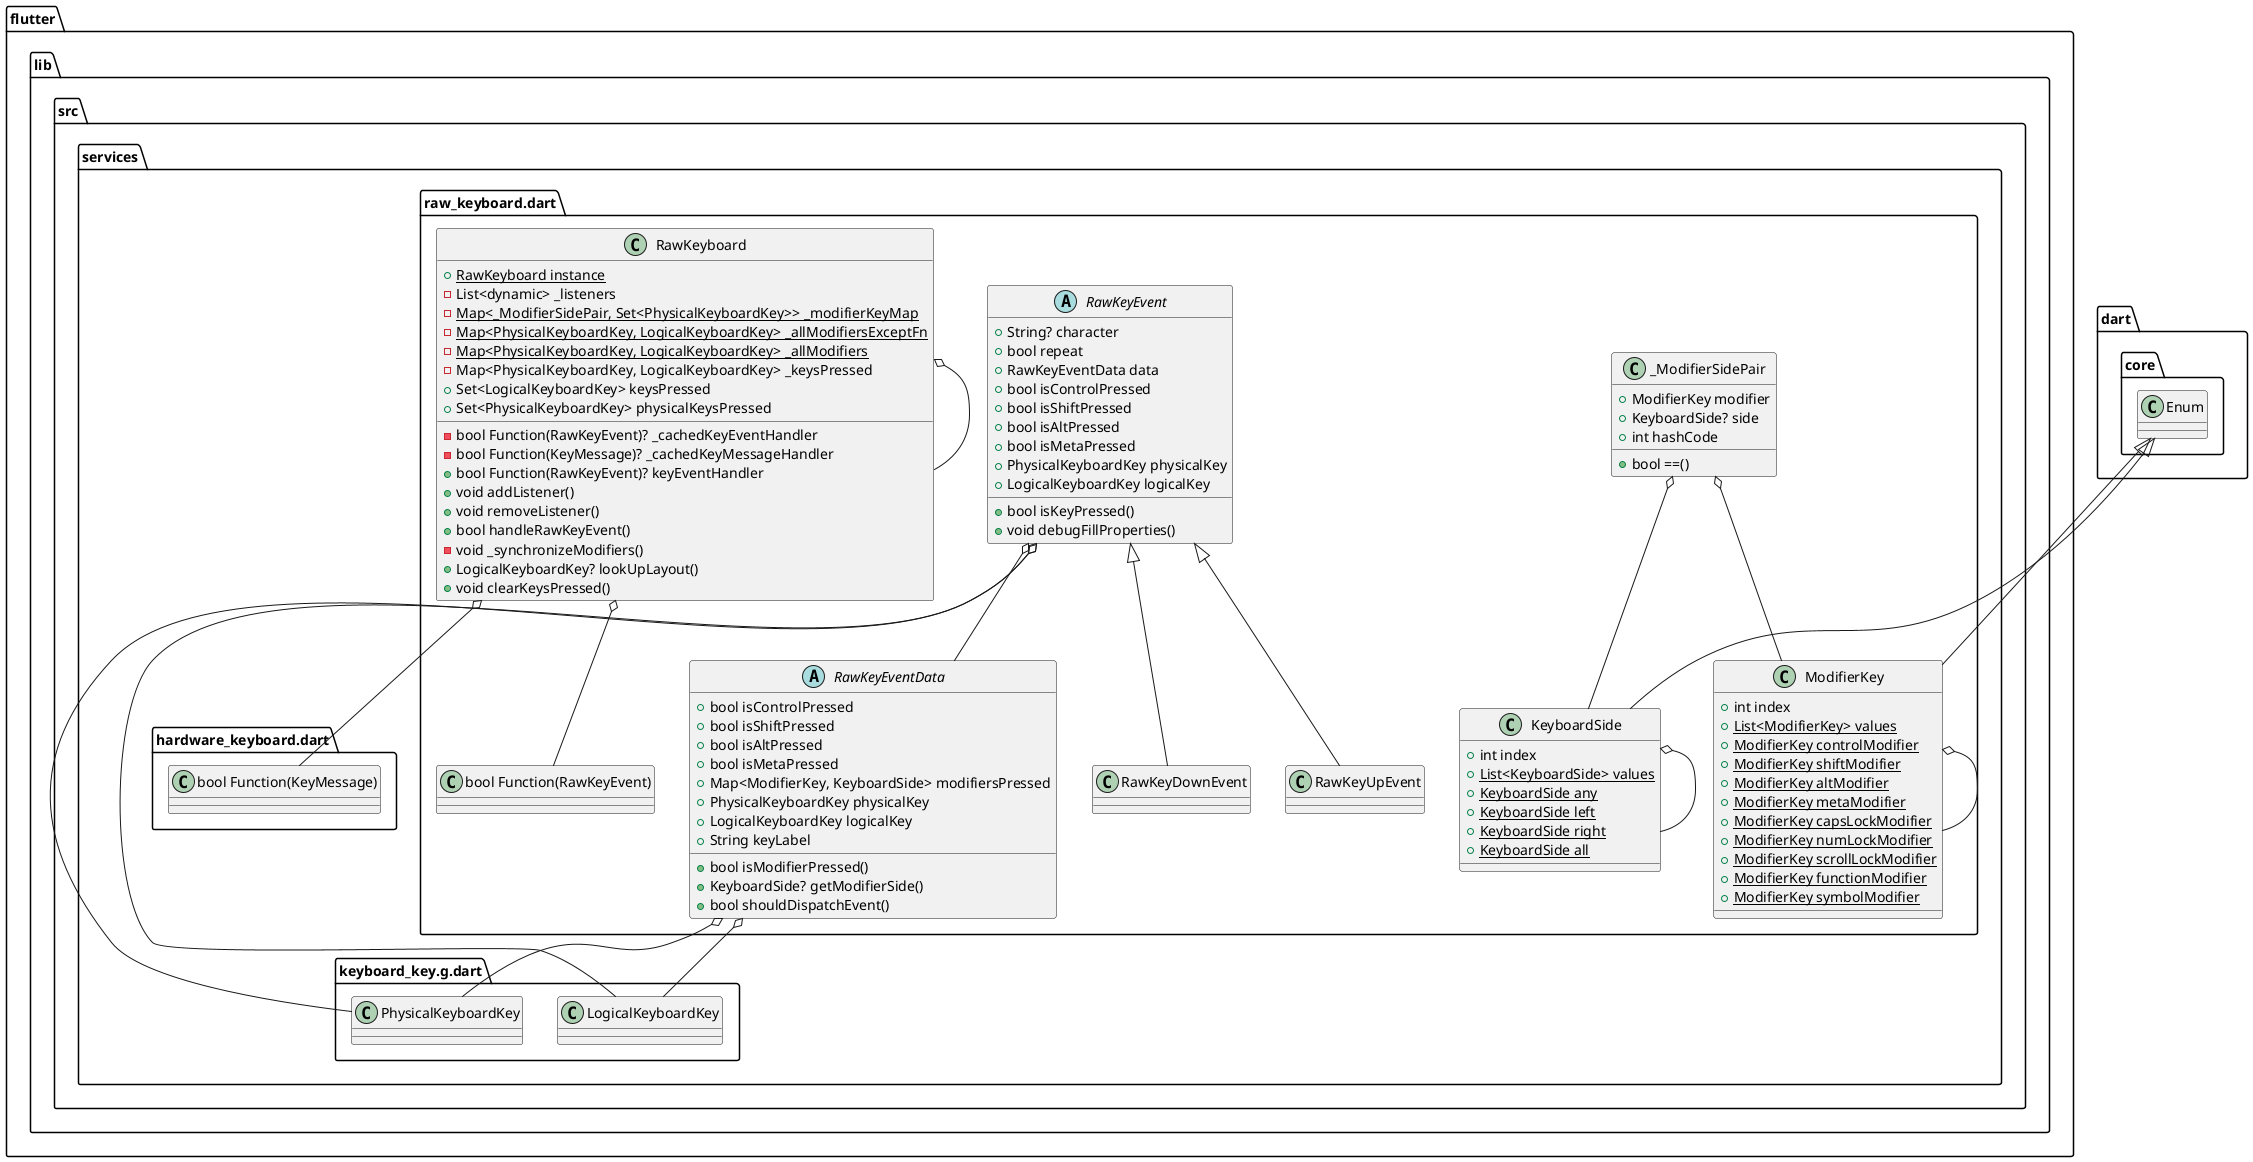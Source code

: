 @startuml
set namespaceSeparator ::

abstract class "flutter::lib::src::services::raw_keyboard.dart::RawKeyEventData" {
  +bool isControlPressed
  +bool isShiftPressed
  +bool isAltPressed
  +bool isMetaPressed
  +Map<ModifierKey, KeyboardSide> modifiersPressed
  +PhysicalKeyboardKey physicalKey
  +LogicalKeyboardKey logicalKey
  +String keyLabel
  +bool isModifierPressed()
  +KeyboardSide? getModifierSide()
  +bool shouldDispatchEvent()
}

"flutter::lib::src::services::raw_keyboard.dart::RawKeyEventData" o-- "flutter::lib::src::services::keyboard_key.g.dart::PhysicalKeyboardKey"
"flutter::lib::src::services::raw_keyboard.dart::RawKeyEventData" o-- "flutter::lib::src::services::keyboard_key.g.dart::LogicalKeyboardKey"

abstract class "flutter::lib::src::services::raw_keyboard.dart::RawKeyEvent" {
  +String? character
  +bool repeat
  +RawKeyEventData data
  +bool isControlPressed
  +bool isShiftPressed
  +bool isAltPressed
  +bool isMetaPressed
  +PhysicalKeyboardKey physicalKey
  +LogicalKeyboardKey logicalKey
  +bool isKeyPressed()
  +void debugFillProperties()
}

"flutter::lib::src::services::raw_keyboard.dart::RawKeyEvent" o-- "flutter::lib::src::services::raw_keyboard.dart::RawKeyEventData"
"flutter::lib::src::services::raw_keyboard.dart::RawKeyEvent" o-- "flutter::lib::src::services::keyboard_key.g.dart::PhysicalKeyboardKey"
"flutter::lib::src::services::raw_keyboard.dart::RawKeyEvent" o-- "flutter::lib::src::services::keyboard_key.g.dart::LogicalKeyboardKey"

class "flutter::lib::src::services::raw_keyboard.dart::RawKeyDownEvent" {
}

"flutter::lib::src::services::raw_keyboard.dart::RawKeyEvent" <|-- "flutter::lib::src::services::raw_keyboard.dart::RawKeyDownEvent"

class "flutter::lib::src::services::raw_keyboard.dart::RawKeyUpEvent" {
}

"flutter::lib::src::services::raw_keyboard.dart::RawKeyEvent" <|-- "flutter::lib::src::services::raw_keyboard.dart::RawKeyUpEvent"

class "flutter::lib::src::services::raw_keyboard.dart::RawKeyboard" {
  {static} +RawKeyboard instance
  -List<dynamic> _listeners
  -bool Function(RawKeyEvent)? _cachedKeyEventHandler
  -bool Function(KeyMessage)? _cachedKeyMessageHandler
  {static} -Map<_ModifierSidePair, Set<PhysicalKeyboardKey>> _modifierKeyMap
  {static} -Map<PhysicalKeyboardKey, LogicalKeyboardKey> _allModifiersExceptFn
  {static} -Map<PhysicalKeyboardKey, LogicalKeyboardKey> _allModifiers
  -Map<PhysicalKeyboardKey, LogicalKeyboardKey> _keysPressed
  +bool Function(RawKeyEvent)? keyEventHandler
  +Set<LogicalKeyboardKey> keysPressed
  +Set<PhysicalKeyboardKey> physicalKeysPressed
  +void addListener()
  +void removeListener()
  +bool handleRawKeyEvent()
  -void _synchronizeModifiers()
  +LogicalKeyboardKey? lookUpLayout()
  +void clearKeysPressed()
}

"flutter::lib::src::services::raw_keyboard.dart::RawKeyboard" o-- "flutter::lib::src::services::raw_keyboard.dart::RawKeyboard"
"flutter::lib::src::services::raw_keyboard.dart::RawKeyboard" o-- "flutter::lib::src::services::raw_keyboard.dart::bool Function(RawKeyEvent)"
"flutter::lib::src::services::raw_keyboard.dart::RawKeyboard" o-- "flutter::lib::src::services::hardware_keyboard.dart::bool Function(KeyMessage)"

class "flutter::lib::src::services::raw_keyboard.dart::_ModifierSidePair" {
  +ModifierKey modifier
  +KeyboardSide? side
  +int hashCode
  +bool ==()
}

"flutter::lib::src::services::raw_keyboard.dart::_ModifierSidePair" o-- "flutter::lib::src::services::raw_keyboard.dart::ModifierKey"
"flutter::lib::src::services::raw_keyboard.dart::_ModifierSidePair" o-- "flutter::lib::src::services::raw_keyboard.dart::KeyboardSide"

class "flutter::lib::src::services::raw_keyboard.dart::KeyboardSide" {
  +int index
  {static} +List<KeyboardSide> values
  {static} +KeyboardSide any
  {static} +KeyboardSide left
  {static} +KeyboardSide right
  {static} +KeyboardSide all
}

"flutter::lib::src::services::raw_keyboard.dart::KeyboardSide" o-- "flutter::lib::src::services::raw_keyboard.dart::KeyboardSide"
"dart::core::Enum" <|-- "flutter::lib::src::services::raw_keyboard.dart::KeyboardSide"

class "flutter::lib::src::services::raw_keyboard.dart::ModifierKey" {
  +int index
  {static} +List<ModifierKey> values
  {static} +ModifierKey controlModifier
  {static} +ModifierKey shiftModifier
  {static} +ModifierKey altModifier
  {static} +ModifierKey metaModifier
  {static} +ModifierKey capsLockModifier
  {static} +ModifierKey numLockModifier
  {static} +ModifierKey scrollLockModifier
  {static} +ModifierKey functionModifier
  {static} +ModifierKey symbolModifier
}

"flutter::lib::src::services::raw_keyboard.dart::ModifierKey" o-- "flutter::lib::src::services::raw_keyboard.dart::ModifierKey"
"dart::core::Enum" <|-- "flutter::lib::src::services::raw_keyboard.dart::ModifierKey"


@enduml